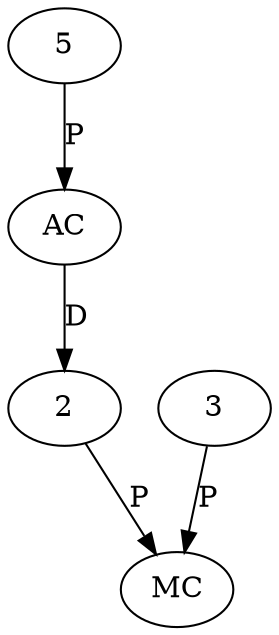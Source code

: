 digraph "AUG" {

  1 [ label="MC" s="indexOfAny()" t="StringUtils" l="355" ];
  2 [ t="String" v="" ];
  3 [ t="String" v="" ];
  4 [ label="AC" t="" l="355" ];
  5 [ t="String" v="" ];
  3 -> 1 [ label="P" ];
  2 -> 1 [ label="P" ];
  4 -> 2 [ label="D" ];
  5 -> 4 [ label="P" ];
}
